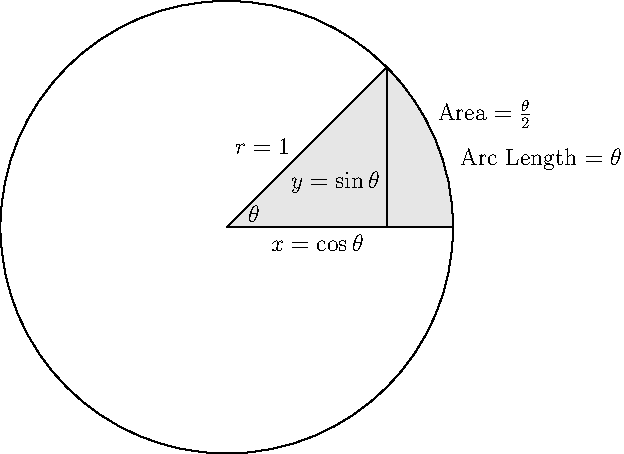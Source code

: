 size(12cm,8cm);
import graph;
draw(unitcircle);
label("$\theta$",(0.07,0),NE);
label("$r=1$",(0.3,0.3),NW);
label("Arc Length $=\theta$",(1,0.3),E);
filldraw((0,0)--arc((0,0),1,0,360/8)--cycle,lightgray);
draw((0.707,0.707)--(0.707,0));
label("$x = \cos \theta$",(0.4,0),S);
label("$y = \sin \theta$",(0.707,0.2),W);
label("Area $=\frac{\theta}{2}$",(0.9,0.5),E);
